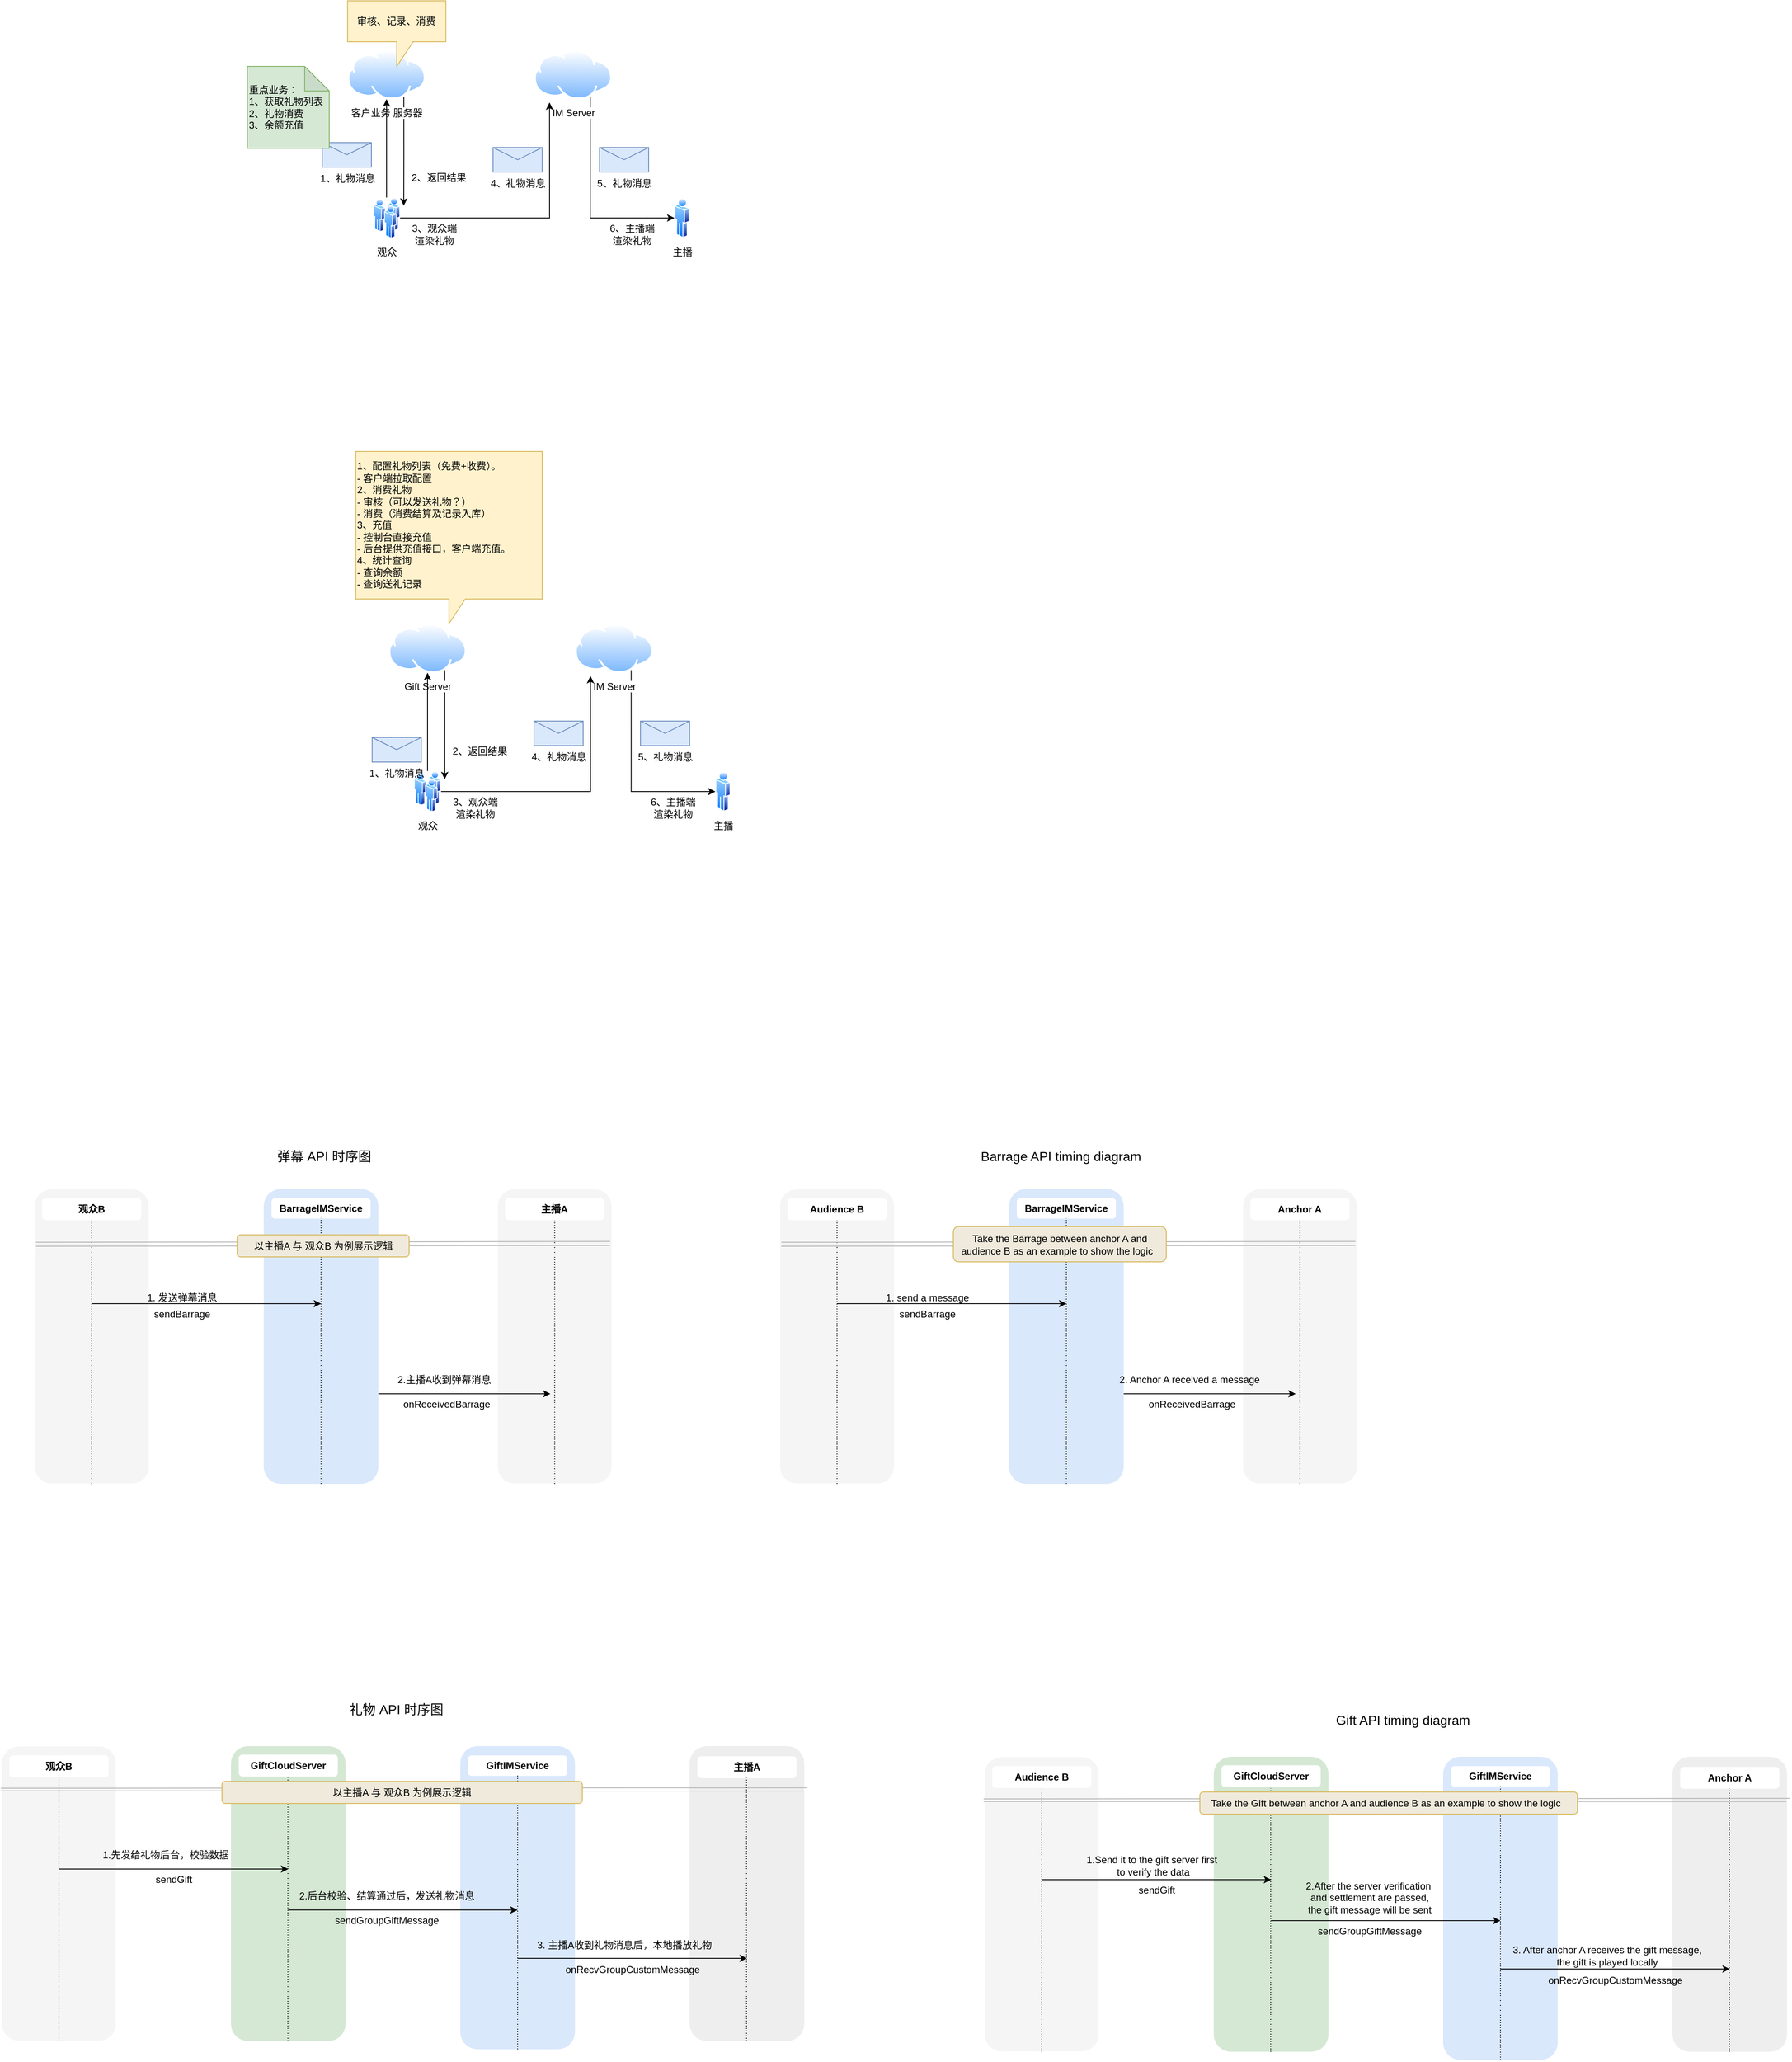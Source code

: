 <mxfile version="24.7.16">
  <diagram name="第 1 页" id="jcVEZMa674RAuCqElUsa">
    <mxGraphModel dx="2303" dy="1035" grid="1" gridSize="10" guides="1" tooltips="1" connect="1" arrows="1" fold="1" page="1" pageScale="1" pageWidth="827" pageHeight="1169" math="0" shadow="0">
      <root>
        <mxCell id="0" />
        <mxCell id="1" parent="0" />
        <mxCell id="g0dAhYQNbu406ivaat-B-29" style="edgeStyle=orthogonalEdgeStyle;rounded=0;orthogonalLoop=1;jettySize=auto;html=1;exitX=0.75;exitY=1;exitDx=0;exitDy=0;entryX=0;entryY=0.5;entryDx=0;entryDy=0;" parent="1" source="g0dAhYQNbu406ivaat-B-1" target="g0dAhYQNbu406ivaat-B-4" edge="1">
          <mxGeometry relative="1" as="geometry">
            <Array as="points">
              <mxPoint x="518" y="535" />
            </Array>
          </mxGeometry>
        </mxCell>
        <mxCell id="g0dAhYQNbu406ivaat-B-1" value="IM Server" style="image;aspect=fixed;perimeter=ellipsePerimeter;html=1;align=center;shadow=0;dashed=0;spacingTop=3;image=img/lib/active_directory/internet_cloud.svg;" parent="1" vertex="1">
          <mxGeometry x="450" y="330" width="95.24" height="60" as="geometry" />
        </mxCell>
        <mxCell id="g0dAhYQNbu406ivaat-B-26" style="edgeStyle=orthogonalEdgeStyle;rounded=0;orthogonalLoop=1;jettySize=auto;html=1;exitX=0.75;exitY=1;exitDx=0;exitDy=0;" parent="1" source="g0dAhYQNbu406ivaat-B-2" edge="1">
          <mxGeometry relative="1" as="geometry">
            <mxPoint x="291" y="520" as="targetPoint" />
          </mxGeometry>
        </mxCell>
        <mxCell id="g0dAhYQNbu406ivaat-B-2" value="客户业务 服务器" style="image;aspect=fixed;perimeter=ellipsePerimeter;html=1;align=center;shadow=0;dashed=0;spacingTop=3;image=img/lib/active_directory/internet_cloud.svg;" parent="1" vertex="1">
          <mxGeometry x="222.38" y="330" width="95.24" height="60" as="geometry" />
        </mxCell>
        <mxCell id="g0dAhYQNbu406ivaat-B-24" value="" style="edgeStyle=orthogonalEdgeStyle;rounded=0;orthogonalLoop=1;jettySize=auto;html=1;" parent="1" source="g0dAhYQNbu406ivaat-B-3" target="g0dAhYQNbu406ivaat-B-2" edge="1">
          <mxGeometry relative="1" as="geometry" />
        </mxCell>
        <mxCell id="g0dAhYQNbu406ivaat-B-3" value="观众" style="image;aspect=fixed;perimeter=ellipsePerimeter;html=1;align=center;shadow=0;dashed=0;spacingTop=3;image=img/lib/active_directory/users.svg;" parent="1" vertex="1">
          <mxGeometry x="253.5" y="510" width="33" height="50" as="geometry" />
        </mxCell>
        <mxCell id="g0dAhYQNbu406ivaat-B-4" value="主播" style="image;aspect=fixed;perimeter=ellipsePerimeter;html=1;align=center;shadow=0;dashed=0;spacingTop=3;image=img/lib/active_directory/user.svg;" parent="1" vertex="1">
          <mxGeometry x="621.5" y="510" width="18.5" height="50" as="geometry" />
        </mxCell>
        <mxCell id="g0dAhYQNbu406ivaat-B-13" value="审核、记录、消费" style="shape=callout;whiteSpace=wrap;html=1;perimeter=calloutPerimeter;fillColor=#fff2cc;strokeColor=#d6b656;" parent="1" vertex="1">
          <mxGeometry x="222.38" y="270" width="120" height="80" as="geometry" />
        </mxCell>
        <mxCell id="g0dAhYQNbu406ivaat-B-14" value="4、礼物消息" style="shape=message;html=1;html=1;outlineConnect=0;labelPosition=center;verticalLabelPosition=bottom;align=center;verticalAlign=top;fillColor=#dae8fc;strokeColor=#6c8ebf;" parent="1" vertex="1">
          <mxGeometry x="400" y="449" width="60" height="30" as="geometry" />
        </mxCell>
        <mxCell id="g0dAhYQNbu406ivaat-B-16" value="1、礼物消息" style="shape=message;html=1;html=1;outlineConnect=0;labelPosition=center;verticalLabelPosition=bottom;align=center;verticalAlign=top;fillColor=#dae8fc;strokeColor=#6c8ebf;" parent="1" vertex="1">
          <mxGeometry x="191.5" y="443" width="60" height="30" as="geometry" />
        </mxCell>
        <mxCell id="g0dAhYQNbu406ivaat-B-20" value="2、返回结果" style="text;html=1;align=center;verticalAlign=middle;whiteSpace=wrap;rounded=0;" parent="1" vertex="1">
          <mxGeometry x="297" y="471" width="73.5" height="30" as="geometry" />
        </mxCell>
        <mxCell id="g0dAhYQNbu406ivaat-B-21" value="5、礼物消息" style="shape=message;html=1;html=1;outlineConnect=0;labelPosition=center;verticalLabelPosition=bottom;align=center;verticalAlign=top;fillColor=#dae8fc;strokeColor=#6c8ebf;" parent="1" vertex="1">
          <mxGeometry x="530" y="449" width="60" height="30" as="geometry" />
        </mxCell>
        <mxCell id="g0dAhYQNbu406ivaat-B-27" style="edgeStyle=orthogonalEdgeStyle;rounded=0;orthogonalLoop=1;jettySize=auto;html=1;exitX=1;exitY=0.5;exitDx=0;exitDy=0;entryX=0.199;entryY=1.067;entryDx=0;entryDy=0;entryPerimeter=0;" parent="1" source="g0dAhYQNbu406ivaat-B-3" target="g0dAhYQNbu406ivaat-B-1" edge="1">
          <mxGeometry relative="1" as="geometry" />
        </mxCell>
        <mxCell id="g0dAhYQNbu406ivaat-B-37" value="6、主播端渲染礼物" style="text;html=1;align=center;verticalAlign=middle;whiteSpace=wrap;rounded=0;" parent="1" vertex="1">
          <mxGeometry x="540" y="540" width="60" height="30" as="geometry" />
        </mxCell>
        <mxCell id="g0dAhYQNbu406ivaat-B-38" value="3、观众端渲染礼物" style="text;html=1;align=center;verticalAlign=middle;whiteSpace=wrap;rounded=0;" parent="1" vertex="1">
          <mxGeometry x="297" y="540" width="63" height="30" as="geometry" />
        </mxCell>
        <mxCell id="g0dAhYQNbu406ivaat-B-39" value="&lt;div&gt;重点业务：&lt;/div&gt;1、获取礼物列表&lt;div&gt;2、礼物消费&lt;/div&gt;&lt;div&gt;3、余额充值&lt;/div&gt;" style="shape=note;whiteSpace=wrap;html=1;backgroundOutline=1;darkOpacity=0.05;align=left;fillColor=#d5e8d4;strokeColor=#82b366;" parent="1" vertex="1">
          <mxGeometry x="100" y="350" width="100" height="100" as="geometry" />
        </mxCell>
        <mxCell id="nutGatzAmaSmmzDg8kPc-3" style="edgeStyle=orthogonalEdgeStyle;rounded=0;orthogonalLoop=1;jettySize=auto;html=1;exitX=0.75;exitY=1;exitDx=0;exitDy=0;entryX=0;entryY=0.5;entryDx=0;entryDy=0;" parent="1" source="nutGatzAmaSmmzDg8kPc-4" target="nutGatzAmaSmmzDg8kPc-9" edge="1">
          <mxGeometry relative="1" as="geometry">
            <Array as="points">
              <mxPoint x="568" y="1235" />
            </Array>
          </mxGeometry>
        </mxCell>
        <mxCell id="nutGatzAmaSmmzDg8kPc-4" value="IM Server" style="image;aspect=fixed;perimeter=ellipsePerimeter;html=1;align=center;shadow=0;dashed=0;spacingTop=3;image=img/lib/active_directory/internet_cloud.svg;" parent="1" vertex="1">
          <mxGeometry x="500" y="1030" width="95.24" height="60" as="geometry" />
        </mxCell>
        <mxCell id="nutGatzAmaSmmzDg8kPc-5" style="edgeStyle=orthogonalEdgeStyle;rounded=0;orthogonalLoop=1;jettySize=auto;html=1;exitX=0.75;exitY=1;exitDx=0;exitDy=0;" parent="1" source="nutGatzAmaSmmzDg8kPc-6" edge="1">
          <mxGeometry relative="1" as="geometry">
            <mxPoint x="341" y="1220" as="targetPoint" />
          </mxGeometry>
        </mxCell>
        <mxCell id="nutGatzAmaSmmzDg8kPc-6" value="Gift Server" style="image;aspect=fixed;perimeter=ellipsePerimeter;html=1;align=center;shadow=0;dashed=0;spacingTop=3;image=img/lib/active_directory/internet_cloud.svg;" parent="1" vertex="1">
          <mxGeometry x="272.38" y="1030" width="95.24" height="60" as="geometry" />
        </mxCell>
        <mxCell id="nutGatzAmaSmmzDg8kPc-7" value="" style="edgeStyle=orthogonalEdgeStyle;rounded=0;orthogonalLoop=1;jettySize=auto;html=1;" parent="1" source="nutGatzAmaSmmzDg8kPc-8" target="nutGatzAmaSmmzDg8kPc-6" edge="1">
          <mxGeometry relative="1" as="geometry" />
        </mxCell>
        <mxCell id="nutGatzAmaSmmzDg8kPc-8" value="观众" style="image;aspect=fixed;perimeter=ellipsePerimeter;html=1;align=center;shadow=0;dashed=0;spacingTop=3;image=img/lib/active_directory/users.svg;" parent="1" vertex="1">
          <mxGeometry x="303.5" y="1210" width="33" height="50" as="geometry" />
        </mxCell>
        <mxCell id="nutGatzAmaSmmzDg8kPc-9" value="主播" style="image;aspect=fixed;perimeter=ellipsePerimeter;html=1;align=center;shadow=0;dashed=0;spacingTop=3;image=img/lib/active_directory/user.svg;" parent="1" vertex="1">
          <mxGeometry x="671.5" y="1210" width="18.5" height="50" as="geometry" />
        </mxCell>
        <mxCell id="nutGatzAmaSmmzDg8kPc-10" value="&lt;div&gt;1、配置礼物列表（免费+收费）。&lt;/div&gt;&lt;div&gt;- 客户端拉取配置&lt;/div&gt;&lt;div&gt;2、消费礼物&lt;/div&gt;&lt;div&gt;-&amp;nbsp;&lt;span style=&quot;background-color: initial;&quot;&gt;审核（可以发送礼物？）&lt;/span&gt;&lt;/div&gt;&lt;div&gt;&lt;span style=&quot;background-color: initial;&quot;&gt;- 消费（消费结算及记录入库）&lt;/span&gt;&lt;/div&gt;&lt;div&gt;&lt;span style=&quot;background-color: initial;&quot;&gt;3、充值&lt;/span&gt;&lt;/div&gt;&lt;div&gt;&lt;span style=&quot;background-color: initial;&quot;&gt;- 控制台直接充值&lt;/span&gt;&lt;/div&gt;&lt;div&gt;&lt;span style=&quot;background-color: initial;&quot;&gt;- 后台提供充值接口，客户端充值。&lt;/span&gt;&lt;/div&gt;&lt;div&gt;&lt;span style=&quot;background-color: initial;&quot;&gt;4、统计查询&lt;/span&gt;&lt;/div&gt;&lt;div&gt;&lt;span style=&quot;background-color: initial;&quot;&gt;- 查询余额&lt;/span&gt;&lt;/div&gt;&lt;div&gt;&lt;span style=&quot;background-color: initial;&quot;&gt;- 查询送礼记录&lt;/span&gt;&lt;/div&gt;" style="shape=callout;whiteSpace=wrap;html=1;perimeter=calloutPerimeter;fillColor=#fff2cc;strokeColor=#d6b656;align=left;" parent="1" vertex="1">
          <mxGeometry x="232.38" y="820" width="227.62" height="210" as="geometry" />
        </mxCell>
        <mxCell id="nutGatzAmaSmmzDg8kPc-11" value="4、礼物消息" style="shape=message;html=1;html=1;outlineConnect=0;labelPosition=center;verticalLabelPosition=bottom;align=center;verticalAlign=top;fillColor=#dae8fc;strokeColor=#6c8ebf;" parent="1" vertex="1">
          <mxGeometry x="450" y="1149" width="60" height="30" as="geometry" />
        </mxCell>
        <mxCell id="nutGatzAmaSmmzDg8kPc-12" value="1、礼物消息" style="shape=message;html=1;html=1;outlineConnect=0;labelPosition=center;verticalLabelPosition=bottom;align=center;verticalAlign=top;fillColor=#dae8fc;strokeColor=#6c8ebf;" parent="1" vertex="1">
          <mxGeometry x="252.38" y="1169" width="60" height="30" as="geometry" />
        </mxCell>
        <mxCell id="nutGatzAmaSmmzDg8kPc-13" value="2、返回结果" style="text;html=1;align=center;verticalAlign=middle;whiteSpace=wrap;rounded=0;" parent="1" vertex="1">
          <mxGeometry x="347" y="1171" width="73.5" height="30" as="geometry" />
        </mxCell>
        <mxCell id="nutGatzAmaSmmzDg8kPc-14" value="5、礼物消息" style="shape=message;html=1;html=1;outlineConnect=0;labelPosition=center;verticalLabelPosition=bottom;align=center;verticalAlign=top;fillColor=#dae8fc;strokeColor=#6c8ebf;" parent="1" vertex="1">
          <mxGeometry x="580" y="1149" width="60" height="30" as="geometry" />
        </mxCell>
        <mxCell id="nutGatzAmaSmmzDg8kPc-15" style="edgeStyle=orthogonalEdgeStyle;rounded=0;orthogonalLoop=1;jettySize=auto;html=1;exitX=1;exitY=0.5;exitDx=0;exitDy=0;entryX=0.199;entryY=1.067;entryDx=0;entryDy=0;entryPerimeter=0;" parent="1" source="nutGatzAmaSmmzDg8kPc-8" target="nutGatzAmaSmmzDg8kPc-4" edge="1">
          <mxGeometry relative="1" as="geometry" />
        </mxCell>
        <mxCell id="nutGatzAmaSmmzDg8kPc-16" value="6、主播端渲染礼物" style="text;html=1;align=center;verticalAlign=middle;whiteSpace=wrap;rounded=0;" parent="1" vertex="1">
          <mxGeometry x="590" y="1240" width="60" height="30" as="geometry" />
        </mxCell>
        <mxCell id="nutGatzAmaSmmzDg8kPc-17" value="3、观众端渲染礼物" style="text;html=1;align=center;verticalAlign=middle;whiteSpace=wrap;rounded=0;" parent="1" vertex="1">
          <mxGeometry x="347" y="1240" width="63" height="30" as="geometry" />
        </mxCell>
        <mxCell id="BIol5dCqHIM_bmdfUZsF-23" value="" style="group" parent="1" vertex="1" connectable="0">
          <mxGeometry x="-200" y="2400" width="140" height="360" as="geometry" />
        </mxCell>
        <mxCell id="BIol5dCqHIM_bmdfUZsF-15" value="" style="rounded=1;whiteSpace=wrap;html=1;fillColor=#f5f5f5;fontColor=#333333;strokeColor=#FFFFFF;" parent="BIol5dCqHIM_bmdfUZsF-23" vertex="1">
          <mxGeometry width="140" height="360" as="geometry" />
        </mxCell>
        <mxCell id="BIol5dCqHIM_bmdfUZsF-16" value="&lt;b&gt;观众B&lt;/b&gt;" style="rounded=1;whiteSpace=wrap;html=1;strokeColor=#FFFFFF;" parent="BIol5dCqHIM_bmdfUZsF-23" vertex="1">
          <mxGeometry x="10" y="11.857" width="120" height="25.714" as="geometry" />
        </mxCell>
        <mxCell id="BIol5dCqHIM_bmdfUZsF-41" value="" style="endArrow=none;dashed=1;html=1;rounded=0;exitX=0.5;exitY=1;exitDx=0;exitDy=0;dashPattern=1 2;" parent="BIol5dCqHIM_bmdfUZsF-23" source="BIol5dCqHIM_bmdfUZsF-15" edge="1">
          <mxGeometry width="50" height="50" relative="1" as="geometry">
            <mxPoint x="340" y="173.571" as="sourcePoint" />
            <mxPoint x="70" y="38.571" as="targetPoint" />
          </mxGeometry>
        </mxCell>
        <mxCell id="BIol5dCqHIM_bmdfUZsF-24" value="" style="group" parent="1" vertex="1" connectable="0">
          <mxGeometry x="360" y="2400" width="140" height="370" as="geometry" />
        </mxCell>
        <mxCell id="BIol5dCqHIM_bmdfUZsF-25" value="" style="rounded=1;whiteSpace=wrap;html=1;fillColor=#dae8fc;strokeColor=none;" parent="BIol5dCqHIM_bmdfUZsF-24" vertex="1">
          <mxGeometry width="140" height="370" as="geometry" />
        </mxCell>
        <mxCell id="BIol5dCqHIM_bmdfUZsF-26" value="&lt;b&gt;GiftIMService&lt;/b&gt;" style="rounded=1;whiteSpace=wrap;html=1;strokeColor=#FFFFFF;" parent="BIol5dCqHIM_bmdfUZsF-24" vertex="1">
          <mxGeometry x="10" y="11.935" width="120" height="23.871" as="geometry" />
        </mxCell>
        <mxCell id="BIol5dCqHIM_bmdfUZsF-45" value="" style="endArrow=none;dashed=1;html=1;rounded=0;exitX=0.5;exitY=1;exitDx=0;exitDy=0;dashPattern=1 2;entryX=0.5;entryY=1;entryDx=0;entryDy=0;" parent="BIol5dCqHIM_bmdfUZsF-24" source="BIol5dCqHIM_bmdfUZsF-25" target="BIol5dCqHIM_bmdfUZsF-26" edge="1">
          <mxGeometry width="50" height="50" relative="1" as="geometry">
            <mxPoint x="60" y="393.871" as="sourcePoint" />
            <mxPoint x="60" y="95.484" as="targetPoint" />
          </mxGeometry>
        </mxCell>
        <mxCell id="BIol5dCqHIM_bmdfUZsF-27" value="" style="group" parent="1" vertex="1" connectable="0">
          <mxGeometry x="80" y="2400" width="140" height="360" as="geometry" />
        </mxCell>
        <mxCell id="BIol5dCqHIM_bmdfUZsF-28" value="" style="rounded=1;whiteSpace=wrap;html=1;fillColor=#d5e8d4;strokeColor=none;" parent="BIol5dCqHIM_bmdfUZsF-27" vertex="1">
          <mxGeometry width="140" height="360" as="geometry" />
        </mxCell>
        <mxCell id="BIol5dCqHIM_bmdfUZsF-29" value="&lt;b&gt;GiftCloudServer&lt;/b&gt;" style="rounded=1;whiteSpace=wrap;html=1;strokeColor=#FFFFFF;" parent="BIol5dCqHIM_bmdfUZsF-27" vertex="1">
          <mxGeometry x="10" y="10.857" width="120" height="25.714" as="geometry" />
        </mxCell>
        <mxCell id="BIol5dCqHIM_bmdfUZsF-44" value="" style="endArrow=none;dashed=1;html=1;rounded=0;exitX=0.5;exitY=1;exitDx=0;exitDy=0;dashPattern=1 2;" parent="BIol5dCqHIM_bmdfUZsF-27" edge="1">
          <mxGeometry width="50" height="50" relative="1" as="geometry">
            <mxPoint x="69.5" y="360" as="sourcePoint" />
            <mxPoint x="69.5" y="38.571" as="targetPoint" />
          </mxGeometry>
        </mxCell>
        <mxCell id="BIol5dCqHIM_bmdfUZsF-30" value="" style="group" parent="1" vertex="1" connectable="0">
          <mxGeometry x="640" y="2400" width="140" height="360" as="geometry" />
        </mxCell>
        <mxCell id="BIol5dCqHIM_bmdfUZsF-31" value="" style="rounded=1;whiteSpace=wrap;html=1;fillColor=#eeeeee;strokeColor=none;" parent="BIol5dCqHIM_bmdfUZsF-30" vertex="1">
          <mxGeometry width="140" height="360" as="geometry" />
        </mxCell>
        <mxCell id="BIol5dCqHIM_bmdfUZsF-32" value="&lt;b&gt;主播A&lt;/b&gt;" style="rounded=1;whiteSpace=wrap;html=1;strokeColor=#FFFFFF;" parent="BIol5dCqHIM_bmdfUZsF-30" vertex="1">
          <mxGeometry x="10" y="12.857" width="120" height="25.714" as="geometry" />
        </mxCell>
        <mxCell id="BIol5dCqHIM_bmdfUZsF-34" value="" style="endArrow=none;html=1;rounded=0;strokeColor=#B3B3B3;entryX=0.993;entryY=0.152;entryDx=0;entryDy=0;entryPerimeter=0;" parent="BIol5dCqHIM_bmdfUZsF-30" target="BIol5dCqHIM_bmdfUZsF-31" edge="1">
          <mxGeometry width="50" height="50" relative="1" as="geometry">
            <mxPoint x="-841" y="54.643" as="sourcePoint" />
            <mxPoint x="129" y="54.643" as="targetPoint" />
          </mxGeometry>
        </mxCell>
        <mxCell id="BIol5dCqHIM_bmdfUZsF-33" value="" style="endArrow=none;html=1;rounded=0;strokeColor=#B3B3B3;entryX=1.029;entryY=0.141;entryDx=0;entryDy=0;entryPerimeter=0;" parent="BIol5dCqHIM_bmdfUZsF-30" edge="1">
          <mxGeometry width="50" height="50" relative="1" as="geometry">
            <mxPoint x="-841" y="51.429" as="sourcePoint" />
            <mxPoint x="143.06" y="50.76" as="targetPoint" />
          </mxGeometry>
        </mxCell>
        <mxCell id="BIol5dCqHIM_bmdfUZsF-46" value="" style="endArrow=none;dashed=1;html=1;rounded=0;exitX=0.5;exitY=1;exitDx=0;exitDy=0;dashPattern=1 2;" parent="BIol5dCqHIM_bmdfUZsF-30" edge="1">
          <mxGeometry width="50" height="50" relative="1" as="geometry">
            <mxPoint x="69.5" y="360" as="sourcePoint" />
            <mxPoint x="69.5" y="38.571" as="targetPoint" />
          </mxGeometry>
        </mxCell>
        <mxCell id="BIol5dCqHIM_bmdfUZsF-36" value="礼物 API 时序图" style="rounded=0;whiteSpace=wrap;html=1;fontSize=16;strokeColor=none;" parent="1" vertex="1">
          <mxGeometry x="222.38" y="2325" width="120" height="60" as="geometry" />
        </mxCell>
        <mxCell id="BIol5dCqHIM_bmdfUZsF-39" value="以主播A 与 观众B 为例展示逻辑" style="rounded=1;whiteSpace=wrap;html=1;fillColor=#EFEADC;strokeColor=#d6b656;" parent="1" vertex="1">
          <mxGeometry x="69" y="2443" width="440" height="27" as="geometry" />
        </mxCell>
        <mxCell id="BIol5dCqHIM_bmdfUZsF-47" value="" style="endArrow=classic;html=1;rounded=0;" parent="1" edge="1">
          <mxGeometry width="50" height="50" relative="1" as="geometry">
            <mxPoint x="-130" y="2550" as="sourcePoint" />
            <mxPoint x="150" y="2550" as="targetPoint" />
          </mxGeometry>
        </mxCell>
        <mxCell id="BIol5dCqHIM_bmdfUZsF-48" value="sendGift" style="text;html=1;align=center;verticalAlign=middle;resizable=0;points=[];autosize=1;strokeColor=none;fillColor=none;" parent="1" vertex="1">
          <mxGeometry x="-25" y="2548" width="70" height="30" as="geometry" />
        </mxCell>
        <mxCell id="BIol5dCqHIM_bmdfUZsF-49" value="1.先发给礼物后台，校验数据" style="text;html=1;align=center;verticalAlign=middle;resizable=0;points=[];autosize=1;strokeColor=none;fillColor=none;" parent="1" vertex="1">
          <mxGeometry x="-90" y="2518" width="180" height="30" as="geometry" />
        </mxCell>
        <mxCell id="BIol5dCqHIM_bmdfUZsF-50" value="" style="endArrow=classic;html=1;rounded=0;" parent="1" edge="1">
          <mxGeometry width="50" height="50" relative="1" as="geometry">
            <mxPoint x="150" y="2600" as="sourcePoint" />
            <mxPoint x="430" y="2600" as="targetPoint" />
          </mxGeometry>
        </mxCell>
        <mxCell id="BIol5dCqHIM_bmdfUZsF-52" value="2.后台校验、结算通过后，发送礼物消息" style="text;html=1;align=center;verticalAlign=middle;resizable=0;points=[];autosize=1;strokeColor=none;fillColor=none;" parent="1" vertex="1">
          <mxGeometry x="154" y="2570" width="232" height="26" as="geometry" />
        </mxCell>
        <mxCell id="BIol5dCqHIM_bmdfUZsF-55" value="sendGroupGiftMessage" style="text;html=1;align=center;verticalAlign=middle;resizable=0;points=[];autosize=1;strokeColor=none;fillColor=none;" parent="1" vertex="1">
          <mxGeometry x="195" y="2598" width="150" height="30" as="geometry" />
        </mxCell>
        <mxCell id="BIol5dCqHIM_bmdfUZsF-56" value="onRecvGroupCustomMessage" style="text;html=1;align=center;verticalAlign=middle;resizable=0;points=[];autosize=1;strokeColor=none;fillColor=none;" parent="1" vertex="1">
          <mxGeometry x="475" y="2658" width="190" height="30" as="geometry" />
        </mxCell>
        <mxCell id="BIol5dCqHIM_bmdfUZsF-57" value="3. 主播A收到礼物消息后，本地播放礼物" style="text;html=1;align=center;verticalAlign=middle;resizable=0;points=[];autosize=1;strokeColor=none;fillColor=none;" parent="1" vertex="1">
          <mxGeometry x="440" y="2628" width="240" height="30" as="geometry" />
        </mxCell>
        <mxCell id="BIol5dCqHIM_bmdfUZsF-54" value="" style="endArrow=classic;html=1;rounded=0;" parent="1" edge="1">
          <mxGeometry width="50" height="50" relative="1" as="geometry">
            <mxPoint x="430" y="2659.003" as="sourcePoint" />
            <mxPoint x="710" y="2659.003" as="targetPoint" />
          </mxGeometry>
        </mxCell>
        <mxCell id="24WdsLfVIEtXJVcazkG--1" value="" style="group" vertex="1" connectable="0" parent="1">
          <mxGeometry x="-160" y="1720" width="140" height="360" as="geometry" />
        </mxCell>
        <mxCell id="24WdsLfVIEtXJVcazkG--2" value="" style="rounded=1;whiteSpace=wrap;html=1;fillColor=#f5f5f5;fontColor=#333333;strokeColor=#FFFFFF;" vertex="1" parent="24WdsLfVIEtXJVcazkG--1">
          <mxGeometry width="140" height="360" as="geometry" />
        </mxCell>
        <mxCell id="24WdsLfVIEtXJVcazkG--3" value="&lt;b&gt;观众B&lt;/b&gt;" style="rounded=1;whiteSpace=wrap;html=1;strokeColor=#FFFFFF;" vertex="1" parent="24WdsLfVIEtXJVcazkG--1">
          <mxGeometry x="10" y="11.857" width="120" height="25.714" as="geometry" />
        </mxCell>
        <mxCell id="24WdsLfVIEtXJVcazkG--4" value="" style="endArrow=none;dashed=1;html=1;rounded=0;exitX=0.5;exitY=1;exitDx=0;exitDy=0;dashPattern=1 2;" edge="1" parent="24WdsLfVIEtXJVcazkG--1" source="24WdsLfVIEtXJVcazkG--2">
          <mxGeometry width="50" height="50" relative="1" as="geometry">
            <mxPoint x="340" y="173.571" as="sourcePoint" />
            <mxPoint x="70" y="38.571" as="targetPoint" />
          </mxGeometry>
        </mxCell>
        <mxCell id="24WdsLfVIEtXJVcazkG--5" value="" style="group" vertex="1" connectable="0" parent="1">
          <mxGeometry x="405.24" y="1720" width="140" height="360" as="geometry" />
        </mxCell>
        <mxCell id="24WdsLfVIEtXJVcazkG--6" value="" style="rounded=1;whiteSpace=wrap;html=1;fillColor=#f5f5f5;fontColor=#333333;strokeColor=#FFFFFF;" vertex="1" parent="24WdsLfVIEtXJVcazkG--5">
          <mxGeometry width="140" height="360" as="geometry" />
        </mxCell>
        <mxCell id="24WdsLfVIEtXJVcazkG--7" value="&lt;b&gt;主播A&lt;/b&gt;" style="rounded=1;whiteSpace=wrap;html=1;strokeColor=#FFFFFF;" vertex="1" parent="24WdsLfVIEtXJVcazkG--5">
          <mxGeometry x="10" y="11.857" width="120" height="25.714" as="geometry" />
        </mxCell>
        <mxCell id="24WdsLfVIEtXJVcazkG--8" value="" style="endArrow=none;dashed=1;html=1;rounded=0;exitX=0.5;exitY=1;exitDx=0;exitDy=0;dashPattern=1 2;" edge="1" parent="24WdsLfVIEtXJVcazkG--5" source="24WdsLfVIEtXJVcazkG--6">
          <mxGeometry width="50" height="50" relative="1" as="geometry">
            <mxPoint x="340" y="173.571" as="sourcePoint" />
            <mxPoint x="70" y="38.571" as="targetPoint" />
          </mxGeometry>
        </mxCell>
        <mxCell id="24WdsLfVIEtXJVcazkG--25" value="" style="endArrow=classic;html=1;rounded=0;" edge="1" parent="24WdsLfVIEtXJVcazkG--5">
          <mxGeometry width="50" height="50" relative="1" as="geometry">
            <mxPoint x="-215.24" y="250" as="sourcePoint" />
            <mxPoint x="64.76" y="250" as="targetPoint" />
          </mxGeometry>
        </mxCell>
        <mxCell id="24WdsLfVIEtXJVcazkG--9" value="" style="group" vertex="1" connectable="0" parent="1">
          <mxGeometry x="120" y="1720" width="175" height="370" as="geometry" />
        </mxCell>
        <mxCell id="24WdsLfVIEtXJVcazkG--10" value="" style="rounded=1;whiteSpace=wrap;html=1;fillColor=#dae8fc;strokeColor=none;" vertex="1" parent="24WdsLfVIEtXJVcazkG--9">
          <mxGeometry width="140" height="360" as="geometry" />
        </mxCell>
        <mxCell id="24WdsLfVIEtXJVcazkG--11" value="&lt;b&gt;BarrageIMService&lt;/b&gt;" style="rounded=1;whiteSpace=wrap;html=1;strokeColor=#FFFFFF;" vertex="1" parent="24WdsLfVIEtXJVcazkG--9">
          <mxGeometry x="10" y="11.935" width="120" height="23.871" as="geometry" />
        </mxCell>
        <mxCell id="24WdsLfVIEtXJVcazkG--12" value="" style="endArrow=none;dashed=1;html=1;rounded=0;exitX=0.5;exitY=1;exitDx=0;exitDy=0;dashPattern=1 2;entryX=0.5;entryY=1;entryDx=0;entryDy=0;" edge="1" parent="24WdsLfVIEtXJVcazkG--9" source="24WdsLfVIEtXJVcazkG--10" target="24WdsLfVIEtXJVcazkG--11">
          <mxGeometry width="50" height="50" relative="1" as="geometry">
            <mxPoint x="60" y="393.871" as="sourcePoint" />
            <mxPoint x="60" y="95.484" as="targetPoint" />
          </mxGeometry>
        </mxCell>
        <mxCell id="24WdsLfVIEtXJVcazkG--14" value="" style="endArrow=classic;html=1;rounded=0;" edge="1" parent="24WdsLfVIEtXJVcazkG--9">
          <mxGeometry width="50" height="50" relative="1" as="geometry">
            <mxPoint x="-210" y="140" as="sourcePoint" />
            <mxPoint x="70" y="140" as="targetPoint" />
          </mxGeometry>
        </mxCell>
        <mxCell id="24WdsLfVIEtXJVcazkG--13" value="弹幕 API 时序图" style="rounded=0;whiteSpace=wrap;html=1;fontSize=16;strokeColor=none;" vertex="1" parent="1">
          <mxGeometry x="133.5" y="1650" width="120" height="60" as="geometry" />
        </mxCell>
        <mxCell id="24WdsLfVIEtXJVcazkG--15" value="1. 发送弹幕消息" style="text;html=1;align=center;verticalAlign=middle;resizable=0;points=[];autosize=1;strokeColor=none;fillColor=none;" vertex="1" parent="1">
          <mxGeometry x="-35" y="1838" width="110" height="30" as="geometry" />
        </mxCell>
        <mxCell id="24WdsLfVIEtXJVcazkG--16" value="sendBarrage" style="text;html=1;align=center;verticalAlign=middle;resizable=0;points=[];autosize=1;strokeColor=none;fillColor=none;" vertex="1" parent="1">
          <mxGeometry x="-25" y="1858" width="90" height="30" as="geometry" />
        </mxCell>
        <mxCell id="24WdsLfVIEtXJVcazkG--23" value="" style="group" vertex="1" connectable="0" parent="1">
          <mxGeometry x="-158" y="1789" width="701" height="14" as="geometry" />
        </mxCell>
        <mxCell id="24WdsLfVIEtXJVcazkG--19" value="" style="endArrow=none;html=1;rounded=0;exitX=0.014;exitY=0.181;exitDx=0;exitDy=0;exitPerimeter=0;entryX=0.984;entryY=0.178;entryDx=0;entryDy=0;entryPerimeter=0;strokeColor=#B3B3B3;" edge="1" parent="24WdsLfVIEtXJVcazkG--23" source="24WdsLfVIEtXJVcazkG--2" target="24WdsLfVIEtXJVcazkG--6">
          <mxGeometry width="50" height="50" relative="1" as="geometry">
            <mxPoint x="318" y="291" as="sourcePoint" />
            <mxPoint x="708" y="1" as="targetPoint" />
          </mxGeometry>
        </mxCell>
        <mxCell id="24WdsLfVIEtXJVcazkG--20" value="" style="endArrow=none;html=1;rounded=0;exitX=0.014;exitY=0.181;exitDx=0;exitDy=0;exitPerimeter=0;entryX=0.984;entryY=0.178;entryDx=0;entryDy=0;entryPerimeter=0;strokeColor=#B3B3B3;" edge="1" parent="24WdsLfVIEtXJVcazkG--23">
          <mxGeometry width="50" height="50" relative="1" as="geometry">
            <mxPoint y="1" as="sourcePoint" />
            <mxPoint x="701" as="targetPoint" />
          </mxGeometry>
        </mxCell>
        <mxCell id="24WdsLfVIEtXJVcazkG--21" value="以主播A 与 观众B 为例展示逻辑" style="rounded=1;whiteSpace=wrap;html=1;fillColor=#EFEADC;strokeColor=#d6b656;" vertex="1" parent="24WdsLfVIEtXJVcazkG--23">
          <mxGeometry x="245.5" y="-13" width="210" height="27" as="geometry" />
        </mxCell>
        <mxCell id="24WdsLfVIEtXJVcazkG--26" value="2.主播A收到弹幕消息" style="text;html=1;align=center;verticalAlign=middle;resizable=0;points=[];autosize=1;strokeColor=none;fillColor=none;" vertex="1" parent="1">
          <mxGeometry x="270" y="1938" width="140" height="30" as="geometry" />
        </mxCell>
        <mxCell id="24WdsLfVIEtXJVcazkG--27" value="onReceivedBarrage" style="text;html=1;align=center;verticalAlign=middle;resizable=0;points=[];autosize=1;strokeColor=none;fillColor=none;" vertex="1" parent="1">
          <mxGeometry x="277.62" y="1968" width="130" height="30" as="geometry" />
        </mxCell>
        <mxCell id="24WdsLfVIEtXJVcazkG--28" value="" style="group" vertex="1" connectable="0" parent="1">
          <mxGeometry x="750" y="1720" width="140" height="360" as="geometry" />
        </mxCell>
        <mxCell id="24WdsLfVIEtXJVcazkG--29" value="" style="rounded=1;whiteSpace=wrap;html=1;fillColor=#f5f5f5;fontColor=#333333;strokeColor=#FFFFFF;" vertex="1" parent="24WdsLfVIEtXJVcazkG--28">
          <mxGeometry width="140" height="360" as="geometry" />
        </mxCell>
        <mxCell id="24WdsLfVIEtXJVcazkG--30" value="&lt;b&gt;Audience B&lt;/b&gt;" style="rounded=1;whiteSpace=wrap;html=1;strokeColor=#FFFFFF;" vertex="1" parent="24WdsLfVIEtXJVcazkG--28">
          <mxGeometry x="10" y="11.857" width="120" height="25.714" as="geometry" />
        </mxCell>
        <mxCell id="24WdsLfVIEtXJVcazkG--31" value="" style="endArrow=none;dashed=1;html=1;rounded=0;exitX=0.5;exitY=1;exitDx=0;exitDy=0;dashPattern=1 2;" edge="1" parent="24WdsLfVIEtXJVcazkG--28" source="24WdsLfVIEtXJVcazkG--29">
          <mxGeometry width="50" height="50" relative="1" as="geometry">
            <mxPoint x="340" y="173.571" as="sourcePoint" />
            <mxPoint x="70" y="38.571" as="targetPoint" />
          </mxGeometry>
        </mxCell>
        <mxCell id="24WdsLfVIEtXJVcazkG--32" value="" style="group" vertex="1" connectable="0" parent="1">
          <mxGeometry x="1315.24" y="1720" width="140" height="360" as="geometry" />
        </mxCell>
        <mxCell id="24WdsLfVIEtXJVcazkG--33" value="" style="rounded=1;whiteSpace=wrap;html=1;fillColor=#f5f5f5;fontColor=#333333;strokeColor=#FFFFFF;" vertex="1" parent="24WdsLfVIEtXJVcazkG--32">
          <mxGeometry width="140" height="360" as="geometry" />
        </mxCell>
        <mxCell id="24WdsLfVIEtXJVcazkG--34" value="&lt;b&gt;Anchor A&lt;/b&gt;" style="rounded=1;whiteSpace=wrap;html=1;strokeColor=#FFFFFF;" vertex="1" parent="24WdsLfVIEtXJVcazkG--32">
          <mxGeometry x="10" y="11.857" width="120" height="25.714" as="geometry" />
        </mxCell>
        <mxCell id="24WdsLfVIEtXJVcazkG--35" value="" style="endArrow=none;dashed=1;html=1;rounded=0;exitX=0.5;exitY=1;exitDx=0;exitDy=0;dashPattern=1 2;" edge="1" parent="24WdsLfVIEtXJVcazkG--32" source="24WdsLfVIEtXJVcazkG--33">
          <mxGeometry width="50" height="50" relative="1" as="geometry">
            <mxPoint x="340" y="173.571" as="sourcePoint" />
            <mxPoint x="70" y="38.571" as="targetPoint" />
          </mxGeometry>
        </mxCell>
        <mxCell id="24WdsLfVIEtXJVcazkG--36" value="" style="endArrow=classic;html=1;rounded=0;" edge="1" parent="24WdsLfVIEtXJVcazkG--32">
          <mxGeometry width="50" height="50" relative="1" as="geometry">
            <mxPoint x="-215.24" y="250" as="sourcePoint" />
            <mxPoint x="64.76" y="250" as="targetPoint" />
          </mxGeometry>
        </mxCell>
        <mxCell id="24WdsLfVIEtXJVcazkG--37" value="" style="group" vertex="1" connectable="0" parent="1">
          <mxGeometry x="1030" y="1720" width="175" height="370" as="geometry" />
        </mxCell>
        <mxCell id="24WdsLfVIEtXJVcazkG--38" value="" style="rounded=1;whiteSpace=wrap;html=1;fillColor=#dae8fc;strokeColor=none;" vertex="1" parent="24WdsLfVIEtXJVcazkG--37">
          <mxGeometry width="140" height="360" as="geometry" />
        </mxCell>
        <mxCell id="24WdsLfVIEtXJVcazkG--39" value="&lt;b&gt;BarrageIMService&lt;/b&gt;" style="rounded=1;whiteSpace=wrap;html=1;strokeColor=#FFFFFF;" vertex="1" parent="24WdsLfVIEtXJVcazkG--37">
          <mxGeometry x="10" y="11.935" width="120" height="23.871" as="geometry" />
        </mxCell>
        <mxCell id="24WdsLfVIEtXJVcazkG--40" value="" style="endArrow=none;dashed=1;html=1;rounded=0;exitX=0.5;exitY=1;exitDx=0;exitDy=0;dashPattern=1 2;entryX=0.5;entryY=1;entryDx=0;entryDy=0;" edge="1" parent="24WdsLfVIEtXJVcazkG--37" source="24WdsLfVIEtXJVcazkG--38" target="24WdsLfVIEtXJVcazkG--39">
          <mxGeometry width="50" height="50" relative="1" as="geometry">
            <mxPoint x="60" y="393.871" as="sourcePoint" />
            <mxPoint x="60" y="95.484" as="targetPoint" />
          </mxGeometry>
        </mxCell>
        <mxCell id="24WdsLfVIEtXJVcazkG--41" value="" style="endArrow=classic;html=1;rounded=0;" edge="1" parent="24WdsLfVIEtXJVcazkG--37">
          <mxGeometry width="50" height="50" relative="1" as="geometry">
            <mxPoint x="-210" y="140" as="sourcePoint" />
            <mxPoint x="70" y="140" as="targetPoint" />
          </mxGeometry>
        </mxCell>
        <mxCell id="24WdsLfVIEtXJVcazkG--42" value="Barrage API timing diagram" style="rounded=0;whiteSpace=wrap;html=1;fontSize=16;strokeColor=none;" vertex="1" parent="1">
          <mxGeometry x="975" y="1650" width="236.5" height="60" as="geometry" />
        </mxCell>
        <mxCell id="24WdsLfVIEtXJVcazkG--43" value="1. send a message" style="text;html=1;align=center;verticalAlign=middle;resizable=0;points=[];autosize=1;strokeColor=none;fillColor=none;" vertex="1" parent="1">
          <mxGeometry x="870" y="1838" width="120" height="30" as="geometry" />
        </mxCell>
        <mxCell id="24WdsLfVIEtXJVcazkG--44" value="sendBarrage" style="text;html=1;align=center;verticalAlign=middle;resizable=0;points=[];autosize=1;strokeColor=none;fillColor=none;" vertex="1" parent="1">
          <mxGeometry x="885" y="1858" width="90" height="30" as="geometry" />
        </mxCell>
        <mxCell id="24WdsLfVIEtXJVcazkG--45" value="" style="group" vertex="1" connectable="0" parent="1">
          <mxGeometry x="752" y="1789" width="701" height="30" as="geometry" />
        </mxCell>
        <mxCell id="24WdsLfVIEtXJVcazkG--46" value="" style="endArrow=none;html=1;rounded=0;exitX=0.014;exitY=0.181;exitDx=0;exitDy=0;exitPerimeter=0;entryX=0.984;entryY=0.178;entryDx=0;entryDy=0;entryPerimeter=0;strokeColor=#B3B3B3;" edge="1" parent="24WdsLfVIEtXJVcazkG--45" source="24WdsLfVIEtXJVcazkG--29" target="24WdsLfVIEtXJVcazkG--33">
          <mxGeometry width="50" height="50" relative="1" as="geometry">
            <mxPoint x="318" y="291" as="sourcePoint" />
            <mxPoint x="708" y="1" as="targetPoint" />
          </mxGeometry>
        </mxCell>
        <mxCell id="24WdsLfVIEtXJVcazkG--47" value="" style="endArrow=none;html=1;rounded=0;exitX=0.014;exitY=0.181;exitDx=0;exitDy=0;exitPerimeter=0;entryX=0.984;entryY=0.178;entryDx=0;entryDy=0;entryPerimeter=0;strokeColor=#B3B3B3;" edge="1" parent="24WdsLfVIEtXJVcazkG--45">
          <mxGeometry width="50" height="50" relative="1" as="geometry">
            <mxPoint y="1" as="sourcePoint" />
            <mxPoint x="701" as="targetPoint" />
          </mxGeometry>
        </mxCell>
        <mxCell id="24WdsLfVIEtXJVcazkG--48" value="Take the Barrage between anchor A and audience B as an example to show the logic&amp;nbsp;&amp;nbsp;" style="rounded=1;whiteSpace=wrap;html=1;fillColor=#EFEADC;strokeColor=#d6b656;" vertex="1" parent="24WdsLfVIEtXJVcazkG--45">
          <mxGeometry x="210" y="-23" width="260" height="43" as="geometry" />
        </mxCell>
        <mxCell id="24WdsLfVIEtXJVcazkG--49" value="2. Anchor A received a message" style="text;html=1;align=center;verticalAlign=middle;resizable=0;points=[];autosize=1;strokeColor=none;fillColor=none;" vertex="1" parent="1">
          <mxGeometry x="1155" y="1938" width="190" height="30" as="geometry" />
        </mxCell>
        <mxCell id="24WdsLfVIEtXJVcazkG--50" value="onReceivedBarrage" style="text;html=1;align=center;verticalAlign=middle;resizable=0;points=[];autosize=1;strokeColor=none;fillColor=none;" vertex="1" parent="1">
          <mxGeometry x="1187.62" y="1968" width="130" height="30" as="geometry" />
        </mxCell>
        <mxCell id="24WdsLfVIEtXJVcazkG--51" value="" style="group" vertex="1" connectable="0" parent="1">
          <mxGeometry x="1000" y="2413" width="140" height="360" as="geometry" />
        </mxCell>
        <mxCell id="24WdsLfVIEtXJVcazkG--52" value="" style="rounded=1;whiteSpace=wrap;html=1;fillColor=#f5f5f5;fontColor=#333333;strokeColor=#FFFFFF;" vertex="1" parent="24WdsLfVIEtXJVcazkG--51">
          <mxGeometry width="140" height="360" as="geometry" />
        </mxCell>
        <mxCell id="24WdsLfVIEtXJVcazkG--53" value="&lt;b&gt;Audience B&lt;/b&gt;" style="rounded=1;whiteSpace=wrap;html=1;strokeColor=#FFFFFF;" vertex="1" parent="24WdsLfVIEtXJVcazkG--51">
          <mxGeometry x="10" y="11.857" width="120" height="25.714" as="geometry" />
        </mxCell>
        <mxCell id="24WdsLfVIEtXJVcazkG--54" value="" style="endArrow=none;dashed=1;html=1;rounded=0;exitX=0.5;exitY=1;exitDx=0;exitDy=0;dashPattern=1 2;" edge="1" parent="24WdsLfVIEtXJVcazkG--51" source="24WdsLfVIEtXJVcazkG--52">
          <mxGeometry width="50" height="50" relative="1" as="geometry">
            <mxPoint x="340" y="173.571" as="sourcePoint" />
            <mxPoint x="70" y="38.571" as="targetPoint" />
          </mxGeometry>
        </mxCell>
        <mxCell id="24WdsLfVIEtXJVcazkG--55" value="" style="group" vertex="1" connectable="0" parent="1">
          <mxGeometry x="1560" y="2413" width="140" height="370" as="geometry" />
        </mxCell>
        <mxCell id="24WdsLfVIEtXJVcazkG--56" value="" style="rounded=1;whiteSpace=wrap;html=1;fillColor=#dae8fc;strokeColor=none;" vertex="1" parent="24WdsLfVIEtXJVcazkG--55">
          <mxGeometry width="140" height="370" as="geometry" />
        </mxCell>
        <mxCell id="24WdsLfVIEtXJVcazkG--57" value="&lt;b&gt;GiftIMService&lt;/b&gt;" style="rounded=1;whiteSpace=wrap;html=1;strokeColor=#FFFFFF;" vertex="1" parent="24WdsLfVIEtXJVcazkG--55">
          <mxGeometry x="10" y="11.935" width="120" height="23.871" as="geometry" />
        </mxCell>
        <mxCell id="24WdsLfVIEtXJVcazkG--58" value="" style="endArrow=none;dashed=1;html=1;rounded=0;exitX=0.5;exitY=1;exitDx=0;exitDy=0;dashPattern=1 2;entryX=0.5;entryY=1;entryDx=0;entryDy=0;" edge="1" parent="24WdsLfVIEtXJVcazkG--55" source="24WdsLfVIEtXJVcazkG--56" target="24WdsLfVIEtXJVcazkG--57">
          <mxGeometry width="50" height="50" relative="1" as="geometry">
            <mxPoint x="60" y="393.871" as="sourcePoint" />
            <mxPoint x="60" y="95.484" as="targetPoint" />
          </mxGeometry>
        </mxCell>
        <mxCell id="24WdsLfVIEtXJVcazkG--59" value="" style="group" vertex="1" connectable="0" parent="1">
          <mxGeometry x="1280" y="2413" width="140" height="360" as="geometry" />
        </mxCell>
        <mxCell id="24WdsLfVIEtXJVcazkG--60" value="" style="rounded=1;whiteSpace=wrap;html=1;fillColor=#d5e8d4;strokeColor=none;" vertex="1" parent="24WdsLfVIEtXJVcazkG--59">
          <mxGeometry width="140" height="360" as="geometry" />
        </mxCell>
        <mxCell id="24WdsLfVIEtXJVcazkG--61" value="&lt;b&gt;GiftCloudServer&lt;/b&gt;" style="rounded=1;whiteSpace=wrap;html=1;strokeColor=#FFFFFF;" vertex="1" parent="24WdsLfVIEtXJVcazkG--59">
          <mxGeometry x="10" y="10.857" width="120" height="25.714" as="geometry" />
        </mxCell>
        <mxCell id="24WdsLfVIEtXJVcazkG--62" value="" style="endArrow=none;dashed=1;html=1;rounded=0;exitX=0.5;exitY=1;exitDx=0;exitDy=0;dashPattern=1 2;" edge="1" parent="24WdsLfVIEtXJVcazkG--59">
          <mxGeometry width="50" height="50" relative="1" as="geometry">
            <mxPoint x="69.5" y="360" as="sourcePoint" />
            <mxPoint x="69.5" y="38.571" as="targetPoint" />
          </mxGeometry>
        </mxCell>
        <mxCell id="24WdsLfVIEtXJVcazkG--63" value="" style="group" vertex="1" connectable="0" parent="1">
          <mxGeometry x="1840" y="2413" width="140" height="360" as="geometry" />
        </mxCell>
        <mxCell id="24WdsLfVIEtXJVcazkG--64" value="" style="rounded=1;whiteSpace=wrap;html=1;fillColor=#eeeeee;strokeColor=none;" vertex="1" parent="24WdsLfVIEtXJVcazkG--63">
          <mxGeometry width="140" height="360" as="geometry" />
        </mxCell>
        <mxCell id="24WdsLfVIEtXJVcazkG--65" value="&lt;b&gt;Anchor A&lt;/b&gt;" style="rounded=1;whiteSpace=wrap;html=1;strokeColor=#FFFFFF;" vertex="1" parent="24WdsLfVIEtXJVcazkG--63">
          <mxGeometry x="10" y="12.857" width="120" height="25.714" as="geometry" />
        </mxCell>
        <mxCell id="24WdsLfVIEtXJVcazkG--66" value="" style="endArrow=none;html=1;rounded=0;strokeColor=#B3B3B3;entryX=0.993;entryY=0.152;entryDx=0;entryDy=0;entryPerimeter=0;" edge="1" parent="24WdsLfVIEtXJVcazkG--63" target="24WdsLfVIEtXJVcazkG--64">
          <mxGeometry width="50" height="50" relative="1" as="geometry">
            <mxPoint x="-841" y="54.643" as="sourcePoint" />
            <mxPoint x="129" y="54.643" as="targetPoint" />
          </mxGeometry>
        </mxCell>
        <mxCell id="24WdsLfVIEtXJVcazkG--67" value="" style="endArrow=none;html=1;rounded=0;strokeColor=#B3B3B3;entryX=1.029;entryY=0.141;entryDx=0;entryDy=0;entryPerimeter=0;" edge="1" parent="24WdsLfVIEtXJVcazkG--63">
          <mxGeometry width="50" height="50" relative="1" as="geometry">
            <mxPoint x="-841" y="51.429" as="sourcePoint" />
            <mxPoint x="143.06" y="50.76" as="targetPoint" />
          </mxGeometry>
        </mxCell>
        <mxCell id="24WdsLfVIEtXJVcazkG--68" value="" style="endArrow=none;dashed=1;html=1;rounded=0;exitX=0.5;exitY=1;exitDx=0;exitDy=0;dashPattern=1 2;" edge="1" parent="24WdsLfVIEtXJVcazkG--63">
          <mxGeometry width="50" height="50" relative="1" as="geometry">
            <mxPoint x="69.5" y="360" as="sourcePoint" />
            <mxPoint x="69.5" y="38.571" as="targetPoint" />
          </mxGeometry>
        </mxCell>
        <mxCell id="24WdsLfVIEtXJVcazkG--69" value="Gift API timing diagram" style="rounded=0;whiteSpace=wrap;html=1;fontSize=16;strokeColor=none;" vertex="1" parent="1">
          <mxGeometry x="1422.38" y="2338" width="177.62" height="60" as="geometry" />
        </mxCell>
        <mxCell id="24WdsLfVIEtXJVcazkG--70" value="Take the Gift between anchor A and audience B as an example to show the logic&amp;nbsp;&amp;nbsp;" style="rounded=1;whiteSpace=wrap;html=1;fillColor=#EFEADC;strokeColor=#d6b656;" vertex="1" parent="1">
          <mxGeometry x="1263" y="2456" width="461" height="27" as="geometry" />
        </mxCell>
        <mxCell id="24WdsLfVIEtXJVcazkG--71" value="" style="endArrow=classic;html=1;rounded=0;" edge="1" parent="1">
          <mxGeometry width="50" height="50" relative="1" as="geometry">
            <mxPoint x="1070" y="2563" as="sourcePoint" />
            <mxPoint x="1350" y="2563" as="targetPoint" />
          </mxGeometry>
        </mxCell>
        <mxCell id="24WdsLfVIEtXJVcazkG--72" value="sendGift" style="text;html=1;align=center;verticalAlign=middle;resizable=0;points=[];autosize=1;strokeColor=none;fillColor=none;" vertex="1" parent="1">
          <mxGeometry x="1175" y="2561" width="70" height="30" as="geometry" />
        </mxCell>
        <mxCell id="24WdsLfVIEtXJVcazkG--73" value="1.Send it to the gift server first&lt;div&gt;&amp;nbsp;to verify the data&lt;/div&gt;" style="text;html=1;align=center;verticalAlign=middle;resizable=0;points=[];autosize=1;strokeColor=none;fillColor=none;" vertex="1" parent="1">
          <mxGeometry x="1114" y="2526" width="180" height="40" as="geometry" />
        </mxCell>
        <mxCell id="24WdsLfVIEtXJVcazkG--74" value="" style="endArrow=classic;html=1;rounded=0;" edge="1" parent="1">
          <mxGeometry width="50" height="50" relative="1" as="geometry">
            <mxPoint x="1350" y="2613" as="sourcePoint" />
            <mxPoint x="1630" y="2613" as="targetPoint" />
          </mxGeometry>
        </mxCell>
        <mxCell id="24WdsLfVIEtXJVcazkG--75" value="2.After the server verification&amp;nbsp;&lt;div&gt;and settlement are passed,&lt;div&gt;the gift message will be sent&lt;/div&gt;&lt;/div&gt;" style="text;html=1;align=center;verticalAlign=middle;resizable=0;points=[];autosize=1;strokeColor=none;fillColor=none;" vertex="1" parent="1">
          <mxGeometry x="1380" y="2555" width="180" height="60" as="geometry" />
        </mxCell>
        <mxCell id="24WdsLfVIEtXJVcazkG--76" value="sendGroupGiftMessage" style="text;html=1;align=center;verticalAlign=middle;resizable=0;points=[];autosize=1;strokeColor=none;fillColor=none;" vertex="1" parent="1">
          <mxGeometry x="1395" y="2611" width="150" height="30" as="geometry" />
        </mxCell>
        <mxCell id="24WdsLfVIEtXJVcazkG--77" value="onRecvGroupCustomMessage" style="text;html=1;align=center;verticalAlign=middle;resizable=0;points=[];autosize=1;strokeColor=none;fillColor=none;" vertex="1" parent="1">
          <mxGeometry x="1675" y="2671" width="190" height="30" as="geometry" />
        </mxCell>
        <mxCell id="24WdsLfVIEtXJVcazkG--78" value="3. After anchor A receives the gift message,&lt;div&gt;the gift is played locally&lt;/div&gt;" style="text;html=1;align=center;verticalAlign=middle;resizable=0;points=[];autosize=1;strokeColor=none;fillColor=none;" vertex="1" parent="1">
          <mxGeometry x="1635" y="2636" width="250" height="40" as="geometry" />
        </mxCell>
        <mxCell id="24WdsLfVIEtXJVcazkG--79" value="" style="endArrow=classic;html=1;rounded=0;" edge="1" parent="1">
          <mxGeometry width="50" height="50" relative="1" as="geometry">
            <mxPoint x="1630" y="2672.003" as="sourcePoint" />
            <mxPoint x="1910" y="2672.003" as="targetPoint" />
          </mxGeometry>
        </mxCell>
      </root>
    </mxGraphModel>
  </diagram>
</mxfile>
